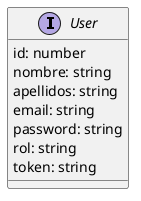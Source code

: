 @startuml

interface User {
    id: number
    nombre: string
    apellidos: string
    email: string
    password: string
    rol: string
    token: string
}

@enduml
